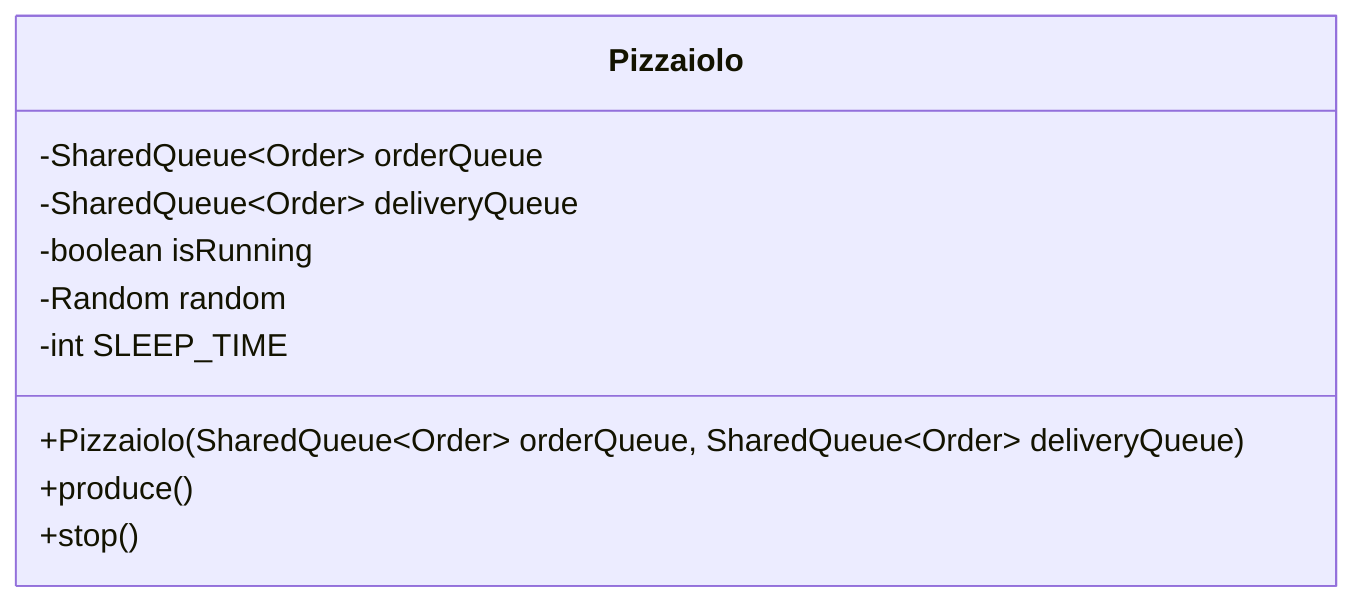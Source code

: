classDiagram
    class Pizzaiolo {
        -SharedQueue~Order~ orderQueue
        -SharedQueue~Order~ deliveryQueue
        -boolean isRunning
        -Random random
        -int SLEEP_TIME
        +Pizzaiolo(SharedQueue~Order~ orderQueue, SharedQueue~Order~ deliveryQueue)
        +produce()
        +stop()
    }